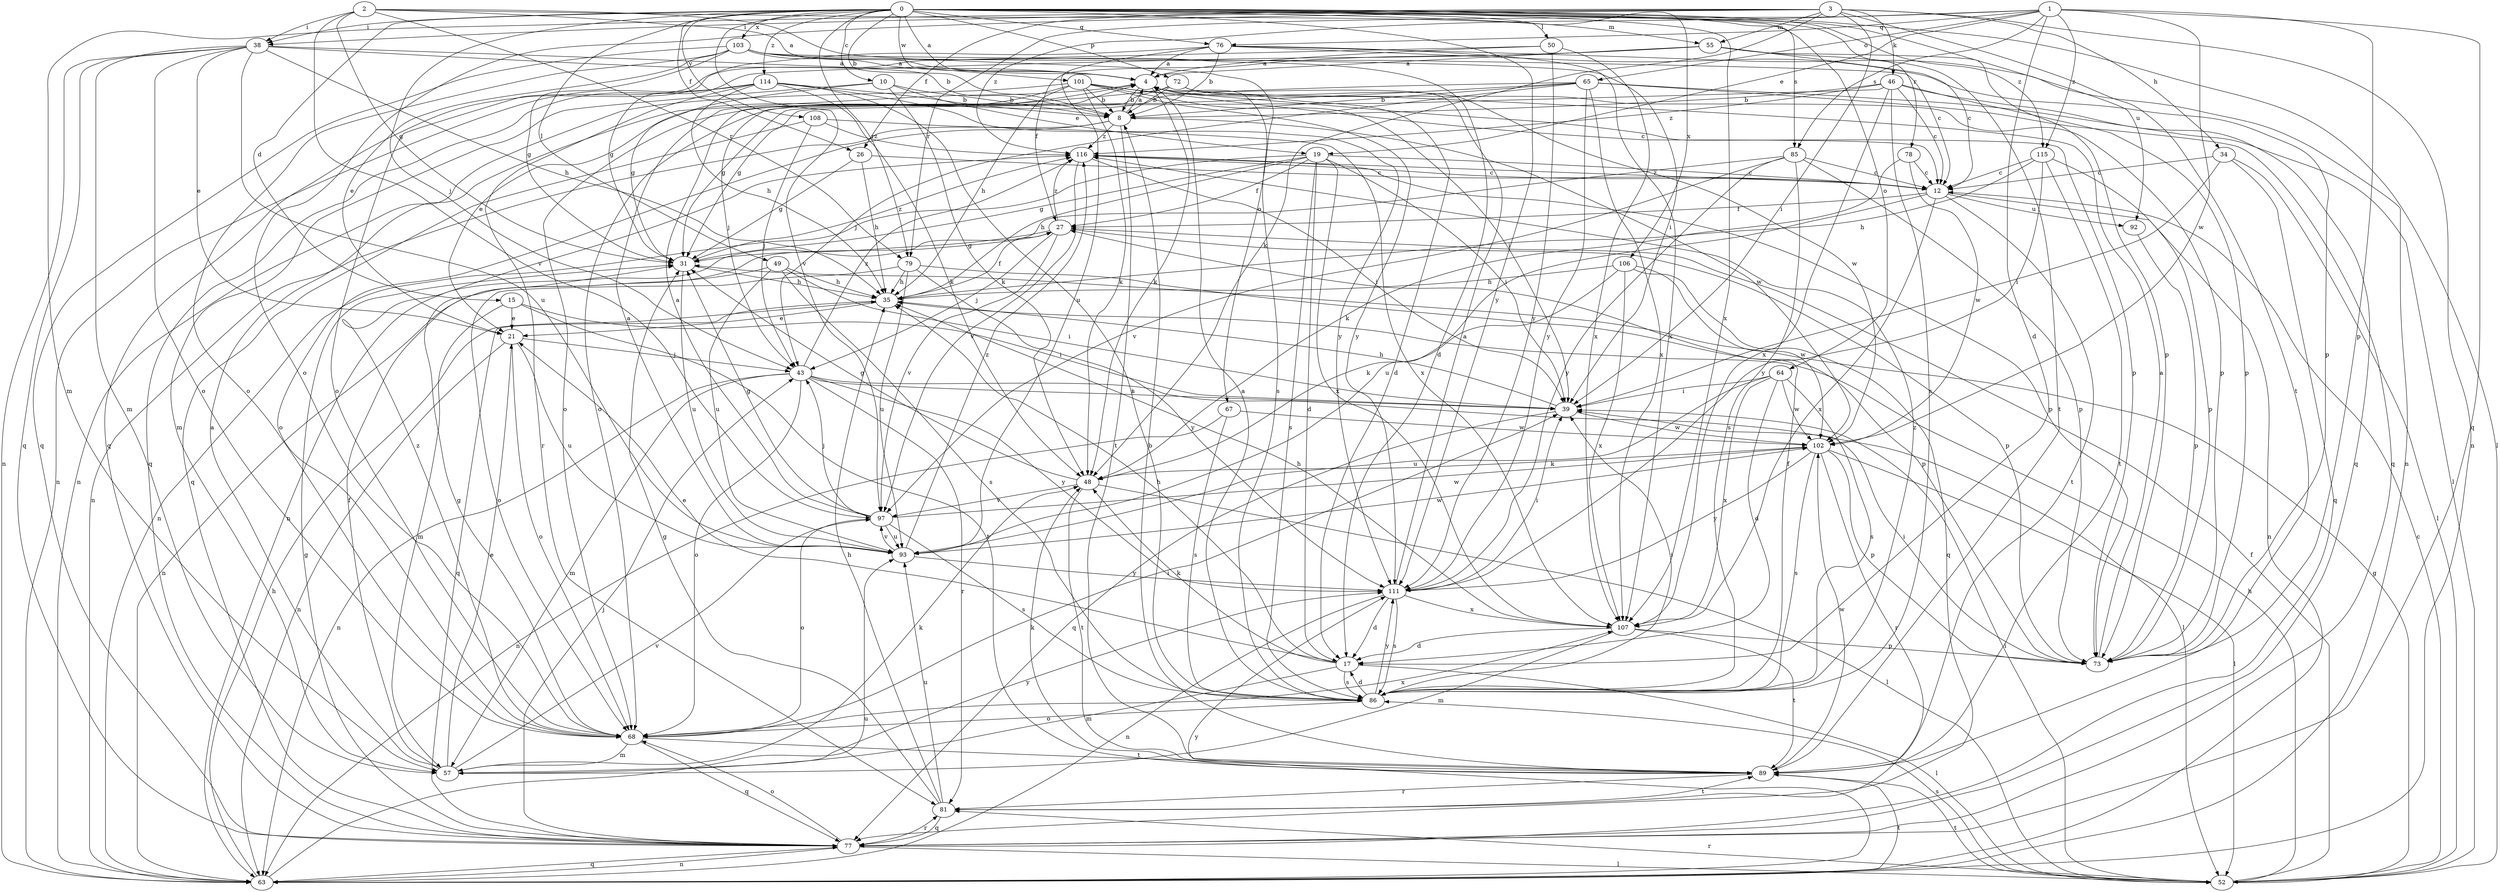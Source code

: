 strict digraph  {
0;
1;
2;
3;
4;
8;
10;
12;
15;
17;
19;
21;
26;
27;
31;
34;
35;
38;
39;
43;
46;
48;
49;
50;
52;
55;
57;
63;
64;
65;
67;
68;
72;
73;
76;
77;
78;
79;
81;
85;
86;
89;
92;
93;
97;
101;
102;
103;
106;
107;
108;
111;
114;
115;
116;
0 -> 4  [label=a];
0 -> 8  [label=b];
0 -> 10  [label=c];
0 -> 15  [label=d];
0 -> 26  [label=f];
0 -> 38  [label=i];
0 -> 43  [label=j];
0 -> 49  [label=l];
0 -> 50  [label=l];
0 -> 52  [label=l];
0 -> 64  [label=o];
0 -> 72  [label=p];
0 -> 76  [label=q];
0 -> 78  [label=r];
0 -> 79  [label=r];
0 -> 85  [label=s];
0 -> 92  [label=u];
0 -> 97  [label=v];
0 -> 101  [label=w];
0 -> 103  [label=x];
0 -> 106  [label=x];
0 -> 107  [label=x];
0 -> 108  [label=y];
0 -> 111  [label=y];
0 -> 114  [label=z];
0 -> 115  [label=z];
1 -> 17  [label=d];
1 -> 19  [label=e];
1 -> 65  [label=o];
1 -> 73  [label=p];
1 -> 76  [label=q];
1 -> 77  [label=q];
1 -> 79  [label=r];
1 -> 85  [label=s];
1 -> 102  [label=w];
1 -> 115  [label=z];
1 -> 116  [label=z];
2 -> 4  [label=a];
2 -> 31  [label=g];
2 -> 38  [label=i];
2 -> 55  [label=m];
2 -> 67  [label=o];
2 -> 79  [label=r];
2 -> 97  [label=v];
3 -> 26  [label=f];
3 -> 34  [label=h];
3 -> 38  [label=i];
3 -> 39  [label=i];
3 -> 46  [label=k];
3 -> 48  [label=k];
3 -> 55  [label=m];
3 -> 57  [label=m];
3 -> 63  [label=n];
3 -> 68  [label=o];
3 -> 89  [label=t];
4 -> 8  [label=b];
4 -> 17  [label=d];
4 -> 48  [label=k];
4 -> 86  [label=s];
8 -> 4  [label=a];
8 -> 63  [label=n];
8 -> 68  [label=o];
8 -> 89  [label=t];
8 -> 102  [label=w];
8 -> 116  [label=z];
10 -> 8  [label=b];
10 -> 19  [label=e];
10 -> 31  [label=g];
10 -> 48  [label=k];
10 -> 57  [label=m];
12 -> 27  [label=f];
12 -> 63  [label=n];
12 -> 89  [label=t];
12 -> 92  [label=u];
12 -> 93  [label=u];
12 -> 107  [label=x];
12 -> 116  [label=z];
15 -> 21  [label=e];
15 -> 39  [label=i];
15 -> 57  [label=m];
15 -> 89  [label=t];
17 -> 21  [label=e];
17 -> 35  [label=h];
17 -> 48  [label=k];
17 -> 52  [label=l];
17 -> 57  [label=m];
17 -> 86  [label=s];
19 -> 12  [label=c];
19 -> 17  [label=d];
19 -> 27  [label=f];
19 -> 31  [label=g];
19 -> 35  [label=h];
19 -> 39  [label=i];
19 -> 63  [label=n];
19 -> 86  [label=s];
19 -> 107  [label=x];
21 -> 43  [label=j];
21 -> 63  [label=n];
21 -> 68  [label=o];
21 -> 93  [label=u];
26 -> 12  [label=c];
26 -> 31  [label=g];
26 -> 35  [label=h];
27 -> 31  [label=g];
27 -> 43  [label=j];
27 -> 73  [label=p];
27 -> 97  [label=v];
27 -> 116  [label=z];
31 -> 35  [label=h];
31 -> 93  [label=u];
31 -> 116  [label=z];
34 -> 12  [label=c];
34 -> 39  [label=i];
34 -> 52  [label=l];
34 -> 77  [label=q];
35 -> 21  [label=e];
35 -> 27  [label=f];
35 -> 77  [label=q];
38 -> 4  [label=a];
38 -> 8  [label=b];
38 -> 21  [label=e];
38 -> 35  [label=h];
38 -> 57  [label=m];
38 -> 63  [label=n];
38 -> 68  [label=o];
38 -> 77  [label=q];
38 -> 93  [label=u];
39 -> 35  [label=h];
39 -> 77  [label=q];
39 -> 102  [label=w];
43 -> 39  [label=i];
43 -> 52  [label=l];
43 -> 57  [label=m];
43 -> 63  [label=n];
43 -> 68  [label=o];
43 -> 81  [label=r];
43 -> 111  [label=y];
43 -> 116  [label=z];
46 -> 8  [label=b];
46 -> 12  [label=c];
46 -> 31  [label=g];
46 -> 73  [label=p];
46 -> 77  [label=q];
46 -> 86  [label=s];
46 -> 107  [label=x];
46 -> 116  [label=z];
48 -> 31  [label=g];
48 -> 52  [label=l];
48 -> 89  [label=t];
48 -> 97  [label=v];
49 -> 35  [label=h];
49 -> 39  [label=i];
49 -> 63  [label=n];
49 -> 86  [label=s];
49 -> 93  [label=u];
50 -> 4  [label=a];
50 -> 77  [label=q];
50 -> 107  [label=x];
50 -> 111  [label=y];
52 -> 12  [label=c];
52 -> 27  [label=f];
52 -> 31  [label=g];
52 -> 35  [label=h];
52 -> 39  [label=i];
52 -> 81  [label=r];
52 -> 86  [label=s];
52 -> 89  [label=t];
55 -> 4  [label=a];
55 -> 12  [label=c];
55 -> 27  [label=f];
55 -> 31  [label=g];
55 -> 73  [label=p];
55 -> 89  [label=t];
57 -> 4  [label=a];
57 -> 21  [label=e];
57 -> 27  [label=f];
57 -> 48  [label=k];
57 -> 97  [label=v];
57 -> 111  [label=y];
63 -> 35  [label=h];
63 -> 77  [label=q];
63 -> 89  [label=t];
63 -> 93  [label=u];
63 -> 111  [label=y];
64 -> 17  [label=d];
64 -> 39  [label=i];
64 -> 86  [label=s];
64 -> 93  [label=u];
64 -> 102  [label=w];
64 -> 107  [label=x];
65 -> 8  [label=b];
65 -> 31  [label=g];
65 -> 43  [label=j];
65 -> 52  [label=l];
65 -> 68  [label=o];
65 -> 77  [label=q];
65 -> 107  [label=x];
65 -> 111  [label=y];
67 -> 63  [label=n];
67 -> 86  [label=s];
67 -> 102  [label=w];
68 -> 31  [label=g];
68 -> 39  [label=i];
68 -> 57  [label=m];
68 -> 77  [label=q];
68 -> 89  [label=t];
68 -> 107  [label=x];
68 -> 116  [label=z];
72 -> 8  [label=b];
72 -> 43  [label=j];
72 -> 68  [label=o];
72 -> 73  [label=p];
72 -> 102  [label=w];
73 -> 4  [label=a];
73 -> 39  [label=i];
76 -> 4  [label=a];
76 -> 8  [label=b];
76 -> 63  [label=n];
76 -> 68  [label=o];
76 -> 73  [label=p];
76 -> 93  [label=u];
76 -> 107  [label=x];
77 -> 31  [label=g];
77 -> 43  [label=j];
77 -> 52  [label=l];
77 -> 63  [label=n];
77 -> 68  [label=o];
77 -> 81  [label=r];
78 -> 12  [label=c];
78 -> 48  [label=k];
78 -> 102  [label=w];
79 -> 35  [label=h];
79 -> 68  [label=o];
79 -> 73  [label=p];
79 -> 93  [label=u];
79 -> 111  [label=y];
81 -> 31  [label=g];
81 -> 35  [label=h];
81 -> 77  [label=q];
81 -> 89  [label=t];
81 -> 93  [label=u];
85 -> 12  [label=c];
85 -> 63  [label=n];
85 -> 73  [label=p];
85 -> 86  [label=s];
85 -> 97  [label=v];
85 -> 111  [label=y];
86 -> 4  [label=a];
86 -> 17  [label=d];
86 -> 27  [label=f];
86 -> 39  [label=i];
86 -> 68  [label=o];
86 -> 111  [label=y];
86 -> 116  [label=z];
89 -> 8  [label=b];
89 -> 48  [label=k];
89 -> 81  [label=r];
89 -> 102  [label=w];
92 -> 73  [label=p];
93 -> 4  [label=a];
93 -> 97  [label=v];
93 -> 102  [label=w];
93 -> 111  [label=y];
93 -> 116  [label=z];
97 -> 4  [label=a];
97 -> 31  [label=g];
97 -> 43  [label=j];
97 -> 68  [label=o];
97 -> 86  [label=s];
97 -> 93  [label=u];
97 -> 102  [label=w];
101 -> 8  [label=b];
101 -> 12  [label=c];
101 -> 21  [label=e];
101 -> 35  [label=h];
101 -> 39  [label=i];
101 -> 48  [label=k];
101 -> 63  [label=n];
101 -> 73  [label=p];
101 -> 111  [label=y];
102 -> 48  [label=k];
102 -> 52  [label=l];
102 -> 73  [label=p];
102 -> 81  [label=r];
102 -> 86  [label=s];
102 -> 111  [label=y];
103 -> 4  [label=a];
103 -> 12  [label=c];
103 -> 17  [label=d];
103 -> 21  [label=e];
103 -> 31  [label=g];
103 -> 39  [label=i];
103 -> 68  [label=o];
103 -> 77  [label=q];
106 -> 35  [label=h];
106 -> 48  [label=k];
106 -> 77  [label=q];
106 -> 102  [label=w];
106 -> 107  [label=x];
107 -> 17  [label=d];
107 -> 35  [label=h];
107 -> 57  [label=m];
107 -> 73  [label=p];
107 -> 89  [label=t];
108 -> 43  [label=j];
108 -> 77  [label=q];
108 -> 107  [label=x];
108 -> 116  [label=z];
111 -> 4  [label=a];
111 -> 17  [label=d];
111 -> 39  [label=i];
111 -> 63  [label=n];
111 -> 86  [label=s];
111 -> 107  [label=x];
114 -> 8  [label=b];
114 -> 35  [label=h];
114 -> 48  [label=k];
114 -> 63  [label=n];
114 -> 77  [label=q];
114 -> 81  [label=r];
114 -> 86  [label=s];
114 -> 111  [label=y];
115 -> 12  [label=c];
115 -> 35  [label=h];
115 -> 73  [label=p];
115 -> 89  [label=t];
115 -> 111  [label=y];
116 -> 12  [label=c];
116 -> 39  [label=i];
116 -> 73  [label=p];
116 -> 97  [label=v];
}
